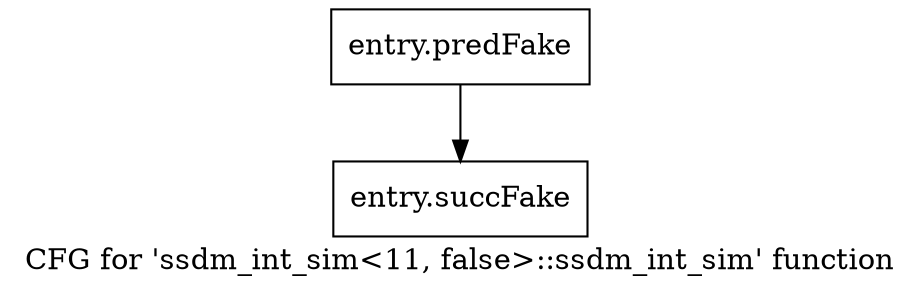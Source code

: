 digraph "CFG for 'ssdm_int_sim\<11, false\>::ssdm_int_sim' function" {
	label="CFG for 'ssdm_int_sim\<11, false\>::ssdm_int_sim' function";

	Node0x3e16f00 [shape=record,filename="",linenumber="",label="{entry.predFake}"];
	Node0x3e16f00 -> Node0x3ed8e40[ callList="" memoryops="" filename="/tools/Xilinx/Vitis_HLS/2022.1/include/ap_common.h" execusionnum="3200"];
	Node0x3ed8e40 [shape=record,filename="/tools/Xilinx/Vitis_HLS/2022.1/include/ap_common.h",linenumber="705",label="{entry.succFake}"];
}
